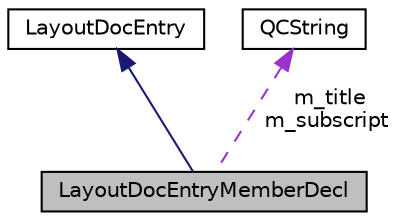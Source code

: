digraph "LayoutDocEntryMemberDecl"
{
 // INTERACTIVE_SVG=YES
 // LATEX_PDF_SIZE
  edge [fontname="Helvetica",fontsize="10",labelfontname="Helvetica",labelfontsize="10"];
  node [fontname="Helvetica",fontsize="10",shape=record];
  Node1 [label="LayoutDocEntryMemberDecl",height=0.2,width=0.4,color="black", fillcolor="grey75", style="filled", fontcolor="black",tooltip="Represents of a member declaration list with configurable title and subtitle."];
  Node2 -> Node1 [dir="back",color="midnightblue",fontsize="10",style="solid",fontname="Helvetica"];
  Node2 [label="LayoutDocEntry",height=0.2,width=0.4,color="black", fillcolor="white", style="filled",URL="$d9/dba/struct_layout_doc_entry.html",tooltip="Base class representing a piece of a documentation page"];
  Node3 -> Node1 [dir="back",color="darkorchid3",fontsize="10",style="dashed",label=" m_title\nm_subscript" ,fontname="Helvetica"];
  Node3 [label="QCString",height=0.2,width=0.4,color="black", fillcolor="white", style="filled",URL="$d9/d45/class_q_c_string.html",tooltip="This is an alternative implementation of QCString."];
}
